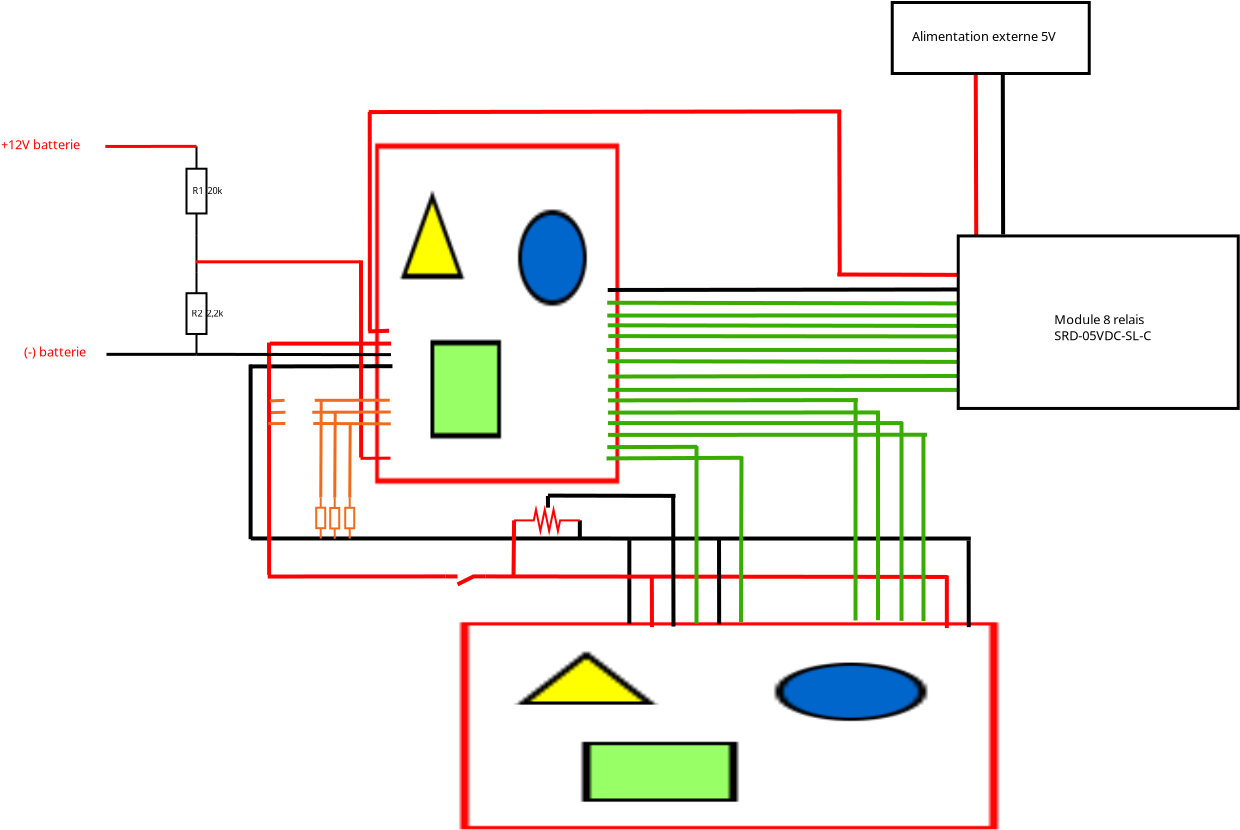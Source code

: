 <?xml version="1.0" encoding="UTF-8"?>
<dia:diagram xmlns:dia="http://www.lysator.liu.se/~alla/dia/">
  <dia:layer name="Background" visible="true" active="true">
    <dia:object type="Standard - Image" version="0" id="O0">
      <dia:attribute name="obj_pos">
        <dia:point val="22.442,5.871"/>
      </dia:attribute>
      <dia:attribute name="obj_bb">
        <dia:rectangle val="22.392,5.821;34.692,22.927"/>
      </dia:attribute>
      <dia:attribute name="elem_corner">
        <dia:point val="22.442,5.871"/>
      </dia:attribute>
      <dia:attribute name="elem_width">
        <dia:real val="12.2"/>
      </dia:attribute>
      <dia:attribute name="elem_height">
        <dia:real val="17.006"/>
      </dia:attribute>
      <dia:attribute name="draw_border">
        <dia:boolean val="false"/>
      </dia:attribute>
      <dia:attribute name="keep_aspect">
        <dia:boolean val="true"/>
      </dia:attribute>
      <dia:attribute name="file">
        <dia:string>#img/arduino.png#</dia:string>
      </dia:attribute>
    </dia:object>
    <dia:object type="Standard - Image" version="0" id="O1">
      <dia:attribute name="obj_pos">
        <dia:point val="26.706,29.809"/>
      </dia:attribute>
      <dia:attribute name="obj_bb">
        <dia:rectangle val="26.656,29.759;53.628,40.209"/>
      </dia:attribute>
      <dia:attribute name="elem_corner">
        <dia:point val="26.706,29.809"/>
      </dia:attribute>
      <dia:attribute name="elem_width">
        <dia:real val="26.872"/>
      </dia:attribute>
      <dia:attribute name="elem_height">
        <dia:real val="10.35"/>
      </dia:attribute>
      <dia:attribute name="draw_border">
        <dia:boolean val="false"/>
      </dia:attribute>
      <dia:attribute name="keep_aspect">
        <dia:boolean val="true"/>
      </dia:attribute>
      <dia:attribute name="file">
        <dia:string>#img/lcd.png#</dia:string>
      </dia:attribute>
    </dia:object>
    <dia:object type="Standard - Line" version="0" id="O2">
      <dia:attribute name="obj_pos">
        <dia:point val="16.171,17.02"/>
      </dia:attribute>
      <dia:attribute name="obj_bb">
        <dia:rectangle val="16.07,16.908;23.407,17.12"/>
      </dia:attribute>
      <dia:attribute name="conn_endpoints">
        <dia:point val="16.171,17.02"/>
        <dia:point val="23.307,17.008"/>
      </dia:attribute>
      <dia:attribute name="numcp">
        <dia:int val="1"/>
      </dia:attribute>
      <dia:attribute name="line_width">
        <dia:real val="0.2"/>
      </dia:attribute>
    </dia:object>
    <dia:object type="Standard - Line" version="0" id="O3">
      <dia:attribute name="obj_pos">
        <dia:point val="16.214,25.656"/>
      </dia:attribute>
      <dia:attribute name="obj_bb">
        <dia:rectangle val="16.114,16.824;16.314,25.756"/>
      </dia:attribute>
      <dia:attribute name="conn_endpoints">
        <dia:point val="16.214,25.656"/>
        <dia:point val="16.214,16.924"/>
      </dia:attribute>
      <dia:attribute name="numcp">
        <dia:int val="1"/>
      </dia:attribute>
      <dia:attribute name="line_width">
        <dia:real val="0.2"/>
      </dia:attribute>
    </dia:object>
    <dia:object type="Standard - Line" version="0" id="O4">
      <dia:attribute name="obj_pos">
        <dia:point val="35.151,29.878"/>
      </dia:attribute>
      <dia:attribute name="obj_bb">
        <dia:rectangle val="35.051,25.606;35.251,29.978"/>
      </dia:attribute>
      <dia:attribute name="conn_endpoints">
        <dia:point val="35.151,29.878"/>
        <dia:point val="35.151,25.706"/>
      </dia:attribute>
      <dia:attribute name="numcp">
        <dia:int val="1"/>
      </dia:attribute>
      <dia:attribute name="line_width">
        <dia:real val="0.2"/>
      </dia:attribute>
    </dia:object>
    <dia:object type="Standard - Line" version="0" id="O5">
      <dia:attribute name="obj_pos">
        <dia:point val="27.959,27.519"/>
      </dia:attribute>
      <dia:attribute name="obj_bb">
        <dia:rectangle val="27.859,27.419;51.161,27.644"/>
      </dia:attribute>
      <dia:attribute name="conn_endpoints">
        <dia:point val="27.959,27.519"/>
        <dia:point val="51.061,27.544"/>
      </dia:attribute>
      <dia:attribute name="numcp">
        <dia:int val="1"/>
      </dia:attribute>
      <dia:attribute name="line_color">
        <dia:color val="#ff0000"/>
      </dia:attribute>
      <dia:attribute name="line_width">
        <dia:real val="0.2"/>
      </dia:attribute>
      <dia:connections>
        <dia:connection handle="0" to="O20" connection="1"/>
      </dia:connections>
    </dia:object>
    <dia:object type="Standard - Line" version="0" id="O6">
      <dia:attribute name="obj_pos">
        <dia:point val="16.221,25.62"/>
      </dia:attribute>
      <dia:attribute name="obj_bb">
        <dia:rectangle val="16.12,25.52;52.325,25.726"/>
      </dia:attribute>
      <dia:attribute name="conn_endpoints">
        <dia:point val="16.221,25.62"/>
        <dia:point val="52.224,25.626"/>
      </dia:attribute>
      <dia:attribute name="numcp">
        <dia:int val="1"/>
      </dia:attribute>
      <dia:attribute name="line_width">
        <dia:real val="0.2"/>
      </dia:attribute>
    </dia:object>
    <dia:object type="Standard - Line" version="0" id="O7">
      <dia:attribute name="obj_pos">
        <dia:point val="17.171,15.879"/>
      </dia:attribute>
      <dia:attribute name="obj_bb">
        <dia:rectangle val="17.07,15.778;23.337,15.979"/>
      </dia:attribute>
      <dia:attribute name="conn_endpoints">
        <dia:point val="17.171,15.879"/>
        <dia:point val="23.237,15.878"/>
      </dia:attribute>
      <dia:attribute name="numcp">
        <dia:int val="1"/>
      </dia:attribute>
      <dia:attribute name="line_color">
        <dia:color val="#ff0000"/>
      </dia:attribute>
      <dia:attribute name="line_width">
        <dia:real val="0.2"/>
      </dia:attribute>
    </dia:object>
    <dia:object type="Standard - Line" version="0" id="O8">
      <dia:attribute name="obj_pos">
        <dia:point val="17.14,27.444"/>
      </dia:attribute>
      <dia:attribute name="obj_bb">
        <dia:rectangle val="17.034,15.728;17.24,27.544"/>
      </dia:attribute>
      <dia:attribute name="conn_endpoints">
        <dia:point val="17.14,27.444"/>
        <dia:point val="17.134,15.828"/>
      </dia:attribute>
      <dia:attribute name="numcp">
        <dia:int val="1"/>
      </dia:attribute>
      <dia:attribute name="line_color">
        <dia:color val="#ff0000"/>
      </dia:attribute>
      <dia:attribute name="line_width">
        <dia:real val="0.2"/>
      </dia:attribute>
    </dia:object>
    <dia:object type="Standard - Line" version="0" id="O9">
      <dia:attribute name="obj_pos">
        <dia:point val="17.07,27.524"/>
      </dia:attribute>
      <dia:attribute name="obj_bb">
        <dia:rectangle val="16.969,27.419;26.059,27.624"/>
      </dia:attribute>
      <dia:attribute name="conn_endpoints">
        <dia:point val="17.07,27.524"/>
        <dia:point val="25.959,27.519"/>
      </dia:attribute>
      <dia:attribute name="numcp">
        <dia:int val="1"/>
      </dia:attribute>
      <dia:attribute name="line_color">
        <dia:color val="#ff0000"/>
      </dia:attribute>
      <dia:attribute name="line_width">
        <dia:real val="0.2"/>
      </dia:attribute>
      <dia:connections>
        <dia:connection handle="1" to="O20" connection="0"/>
      </dia:connections>
    </dia:object>
    <dia:object type="Standard - Line" version="0" id="O10">
      <dia:attribute name="obj_pos">
        <dia:point val="36.276,27.51"/>
      </dia:attribute>
      <dia:attribute name="obj_bb">
        <dia:rectangle val="36.176,27.41;36.383,30.155"/>
      </dia:attribute>
      <dia:attribute name="conn_endpoints">
        <dia:point val="36.276,27.51"/>
        <dia:point val="36.282,30.055"/>
      </dia:attribute>
      <dia:attribute name="numcp">
        <dia:int val="1"/>
      </dia:attribute>
      <dia:attribute name="line_color">
        <dia:color val="#ff0000"/>
      </dia:attribute>
      <dia:attribute name="line_width">
        <dia:real val="0.2"/>
      </dia:attribute>
    </dia:object>
    <dia:object type="Standard - Line" version="0" id="O11">
      <dia:attribute name="obj_pos">
        <dia:point val="37.459,23.491"/>
      </dia:attribute>
      <dia:attribute name="obj_bb">
        <dia:rectangle val="30.985,23.378;37.56,23.591"/>
      </dia:attribute>
      <dia:attribute name="conn_endpoints">
        <dia:point val="37.459,23.491"/>
        <dia:point val="31.085,23.478"/>
      </dia:attribute>
      <dia:attribute name="numcp">
        <dia:int val="1"/>
      </dia:attribute>
      <dia:attribute name="line_width">
        <dia:real val="0.2"/>
      </dia:attribute>
    </dia:object>
    <dia:object type="Standard - Line" version="0" id="O12">
      <dia:attribute name="obj_pos">
        <dia:point val="37.358,30.026"/>
      </dia:attribute>
      <dia:attribute name="obj_bb">
        <dia:rectangle val="37.243,23.343;37.458,30.127"/>
      </dia:attribute>
      <dia:attribute name="conn_endpoints">
        <dia:point val="37.358,30.026"/>
        <dia:point val="37.343,23.443"/>
      </dia:attribute>
      <dia:attribute name="numcp">
        <dia:int val="1"/>
      </dia:attribute>
      <dia:attribute name="line_width">
        <dia:real val="0.2"/>
      </dia:attribute>
    </dia:object>
    <dia:object type="Standard - Line" version="0" id="O13">
      <dia:attribute name="obj_pos">
        <dia:point val="52.122,30.055"/>
      </dia:attribute>
      <dia:attribute name="obj_bb">
        <dia:rectangle val="52.016,25.621;52.222,30.155"/>
      </dia:attribute>
      <dia:attribute name="conn_endpoints">
        <dia:point val="52.122,30.055"/>
        <dia:point val="52.116,25.721"/>
      </dia:attribute>
      <dia:attribute name="numcp">
        <dia:int val="1"/>
      </dia:attribute>
      <dia:attribute name="line_width">
        <dia:real val="0.2"/>
      </dia:attribute>
    </dia:object>
    <dia:object type="Standard - Line" version="0" id="O14">
      <dia:attribute name="obj_pos">
        <dia:point val="51.026,27.474"/>
      </dia:attribute>
      <dia:attribute name="obj_bb">
        <dia:rectangle val="50.926,27.373;51.126,30.204"/>
      </dia:attribute>
      <dia:attribute name="conn_endpoints">
        <dia:point val="51.026,27.474"/>
        <dia:point val="51.026,30.104"/>
      </dia:attribute>
      <dia:attribute name="numcp">
        <dia:int val="1"/>
      </dia:attribute>
      <dia:attribute name="line_color">
        <dia:color val="#ff0000"/>
      </dia:attribute>
      <dia:attribute name="line_width">
        <dia:real val="0.2"/>
      </dia:attribute>
    </dia:object>
    <dia:object type="Standard - Line" version="0" id="O15">
      <dia:attribute name="obj_pos">
        <dia:point val="29.388,24.716"/>
      </dia:attribute>
      <dia:attribute name="obj_bb">
        <dia:rectangle val="29.258,24.615;29.489,27.691"/>
      </dia:attribute>
      <dia:attribute name="conn_endpoints">
        <dia:point val="29.388,24.716"/>
        <dia:point val="29.359,27.59"/>
      </dia:attribute>
      <dia:attribute name="numcp">
        <dia:int val="1"/>
      </dia:attribute>
      <dia:attribute name="line_color">
        <dia:color val="#ff0000"/>
      </dia:attribute>
      <dia:attribute name="line_width">
        <dia:real val="0.2"/>
      </dia:attribute>
      <dia:connections>
        <dia:connection handle="0" to="O17" connection="0"/>
      </dia:connections>
    </dia:object>
    <dia:object type="Standard - Line" version="0" id="O16">
      <dia:attribute name="obj_pos">
        <dia:point val="32.676,25.6"/>
      </dia:attribute>
      <dia:attribute name="obj_bb">
        <dia:rectangle val="32.576,24.616;32.776,25.7"/>
      </dia:attribute>
      <dia:attribute name="conn_endpoints">
        <dia:point val="32.676,25.6"/>
        <dia:point val="32.676,24.716"/>
      </dia:attribute>
      <dia:attribute name="numcp">
        <dia:int val="1"/>
      </dia:attribute>
      <dia:attribute name="line_width">
        <dia:real val="0.2"/>
      </dia:attribute>
      <dia:connections>
        <dia:connection handle="1" to="O17" connection="1"/>
      </dia:connections>
    </dia:object>
    <dia:object type="Circuit - Horizontal Resistor" version="1" id="O17">
      <dia:attribute name="obj_pos">
        <dia:point val="29.388,24.186"/>
      </dia:attribute>
      <dia:attribute name="obj_bb">
        <dia:rectangle val="29.388,23.938;32.676,25.493"/>
      </dia:attribute>
      <dia:attribute name="meta">
        <dia:composite type="dict"/>
      </dia:attribute>
      <dia:attribute name="elem_corner">
        <dia:point val="29.388,24.186"/>
      </dia:attribute>
      <dia:attribute name="elem_width">
        <dia:real val="3.288"/>
      </dia:attribute>
      <dia:attribute name="elem_height">
        <dia:real val="1.061"/>
      </dia:attribute>
      <dia:attribute name="line_width">
        <dia:real val="0.1"/>
      </dia:attribute>
      <dia:attribute name="line_colour">
        <dia:color val="#ff0000"/>
      </dia:attribute>
      <dia:attribute name="fill_colour">
        <dia:color val="#ffffff"/>
      </dia:attribute>
      <dia:attribute name="show_background">
        <dia:boolean val="true"/>
      </dia:attribute>
      <dia:attribute name="line_style">
        <dia:enum val="0"/>
        <dia:real val="1"/>
      </dia:attribute>
      <dia:attribute name="flip_horizontal">
        <dia:boolean val="false"/>
      </dia:attribute>
      <dia:attribute name="flip_vertical">
        <dia:boolean val="false"/>
      </dia:attribute>
      <dia:attribute name="subscale">
        <dia:real val="1"/>
      </dia:attribute>
      <dia:attribute name="custom:id">
        <dia:string>##</dia:string>
      </dia:attribute>
      <dia:attribute name="custom:ohms">
        <dia:int val="0"/>
      </dia:attribute>
      <dia:attribute name="custom:power">
        <dia:real val="0"/>
      </dia:attribute>
      <dia:attribute name="custom:smd">
        <dia:boolean val="false"/>
      </dia:attribute>
    </dia:object>
    <dia:object type="Standard - Line" version="0" id="O18">
      <dia:attribute name="obj_pos">
        <dia:point val="31.085,24.079"/>
      </dia:attribute>
      <dia:attribute name="obj_bb">
        <dia:rectangle val="30.978,23.393;31.186,24.18"/>
      </dia:attribute>
      <dia:attribute name="conn_endpoints">
        <dia:point val="31.085,24.079"/>
        <dia:point val="31.079,23.494"/>
      </dia:attribute>
      <dia:attribute name="numcp">
        <dia:int val="1"/>
      </dia:attribute>
      <dia:attribute name="line_width">
        <dia:real val="0.2"/>
      </dia:attribute>
    </dia:object>
    <dia:object type="Standard - Line" version="0" id="O19">
      <dia:attribute name="obj_pos">
        <dia:point val="39.641,29.913"/>
      </dia:attribute>
      <dia:attribute name="obj_bb">
        <dia:rectangle val="39.535,25.55;39.741,30.013"/>
      </dia:attribute>
      <dia:attribute name="conn_endpoints">
        <dia:point val="39.641,29.913"/>
        <dia:point val="39.635,25.65"/>
      </dia:attribute>
      <dia:attribute name="numcp">
        <dia:int val="1"/>
      </dia:attribute>
      <dia:attribute name="line_width">
        <dia:real val="0.2"/>
      </dia:attribute>
    </dia:object>
    <dia:object type="Electric - contact_o" version="1" id="O20">
      <dia:attribute name="obj_pos">
        <dia:point val="25.959,26.519"/>
      </dia:attribute>
      <dia:attribute name="obj_bb">
        <dia:rectangle val="25.888,26.448;28.029,28.59"/>
      </dia:attribute>
      <dia:attribute name="meta">
        <dia:composite type="dict"/>
      </dia:attribute>
      <dia:attribute name="elem_corner">
        <dia:point val="25.959,26.519"/>
      </dia:attribute>
      <dia:attribute name="elem_width">
        <dia:real val="2"/>
      </dia:attribute>
      <dia:attribute name="elem_height">
        <dia:real val="2"/>
      </dia:attribute>
      <dia:attribute name="line_width">
        <dia:real val="0.2"/>
      </dia:attribute>
      <dia:attribute name="line_colour">
        <dia:color val="#ff0000"/>
      </dia:attribute>
      <dia:attribute name="fill_colour">
        <dia:color val="#ffffff"/>
      </dia:attribute>
      <dia:attribute name="show_background">
        <dia:boolean val="true"/>
      </dia:attribute>
      <dia:attribute name="line_style">
        <dia:enum val="0"/>
        <dia:real val="1"/>
      </dia:attribute>
      <dia:attribute name="padding">
        <dia:real val="0.1"/>
      </dia:attribute>
      <dia:attribute name="text">
        <dia:composite type="text">
          <dia:attribute name="string">
            <dia:string>##</dia:string>
          </dia:attribute>
          <dia:attribute name="font">
            <dia:font family="sans" style="0" name="Helvetica"/>
          </dia:attribute>
          <dia:attribute name="height">
            <dia:real val="0.8"/>
          </dia:attribute>
          <dia:attribute name="pos">
            <dia:point val="26.959,27.319"/>
          </dia:attribute>
          <dia:attribute name="color">
            <dia:color val="#000000"/>
          </dia:attribute>
          <dia:attribute name="alignment">
            <dia:enum val="1"/>
          </dia:attribute>
        </dia:composite>
      </dia:attribute>
      <dia:attribute name="flip_horizontal">
        <dia:boolean val="false"/>
      </dia:attribute>
      <dia:attribute name="flip_vertical">
        <dia:boolean val="false"/>
      </dia:attribute>
      <dia:attribute name="subscale">
        <dia:real val="1"/>
      </dia:attribute>
    </dia:object>
    <dia:object type="Standard - Line" version="0" id="O21">
      <dia:attribute name="obj_pos">
        <dia:point val="34.049,21.054"/>
      </dia:attribute>
      <dia:attribute name="obj_bb">
        <dia:rectangle val="33.949,20.939;38.646,21.154"/>
      </dia:attribute>
      <dia:attribute name="conn_endpoints">
        <dia:point val="34.049,21.054"/>
        <dia:point val="38.545,21.039"/>
      </dia:attribute>
      <dia:attribute name="numcp">
        <dia:int val="1"/>
      </dia:attribute>
      <dia:attribute name="line_color">
        <dia:color val="#39ac00"/>
      </dia:attribute>
      <dia:attribute name="line_width">
        <dia:real val="0.2"/>
      </dia:attribute>
    </dia:object>
    <dia:object type="Standard - Line" version="0" id="O22">
      <dia:attribute name="obj_pos">
        <dia:point val="38.51,21.003"/>
      </dia:attribute>
      <dia:attribute name="obj_bb">
        <dia:rectangle val="38.41,20.904;38.61,29.978"/>
      </dia:attribute>
      <dia:attribute name="conn_endpoints">
        <dia:point val="38.51,21.003"/>
        <dia:point val="38.51,29.878"/>
      </dia:attribute>
      <dia:attribute name="numcp">
        <dia:int val="1"/>
      </dia:attribute>
      <dia:attribute name="line_color">
        <dia:color val="#39ac00"/>
      </dia:attribute>
      <dia:attribute name="line_width">
        <dia:real val="0.2"/>
      </dia:attribute>
    </dia:object>
    <dia:object type="Standard - Line" version="0" id="O23">
      <dia:attribute name="obj_pos">
        <dia:point val="34.01,21.618"/>
      </dia:attribute>
      <dia:attribute name="obj_bb">
        <dia:rectangle val="33.909,21.487;40.86,21.718"/>
      </dia:attribute>
      <dia:attribute name="conn_endpoints">
        <dia:point val="34.01,21.618"/>
        <dia:point val="40.759,21.587"/>
      </dia:attribute>
      <dia:attribute name="numcp">
        <dia:int val="1"/>
      </dia:attribute>
      <dia:attribute name="line_color">
        <dia:color val="#39ac00"/>
      </dia:attribute>
      <dia:attribute name="line_width">
        <dia:real val="0.2"/>
      </dia:attribute>
    </dia:object>
    <dia:object type="Standard - Line" version="0" id="O24">
      <dia:attribute name="obj_pos">
        <dia:point val="40.759,21.512"/>
      </dia:attribute>
      <dia:attribute name="obj_bb">
        <dia:rectangle val="40.634,21.412;40.86,29.902"/>
      </dia:attribute>
      <dia:attribute name="conn_endpoints">
        <dia:point val="40.759,21.512"/>
        <dia:point val="40.734,29.801"/>
      </dia:attribute>
      <dia:attribute name="numcp">
        <dia:int val="1"/>
      </dia:attribute>
      <dia:attribute name="line_color">
        <dia:color val="#39ac00"/>
      </dia:attribute>
      <dia:attribute name="line_width">
        <dia:real val="0.2"/>
      </dia:attribute>
    </dia:object>
    <dia:object type="Standard - Line" version="0" id="O25">
      <dia:attribute name="obj_pos">
        <dia:point val="34.085,20.443"/>
      </dia:attribute>
      <dia:attribute name="obj_bb">
        <dia:rectangle val="33.985,20.335;50.133,20.543"/>
      </dia:attribute>
      <dia:attribute name="conn_endpoints">
        <dia:point val="34.085,20.443"/>
        <dia:point val="50.032,20.435"/>
      </dia:attribute>
      <dia:attribute name="numcp">
        <dia:int val="1"/>
      </dia:attribute>
      <dia:attribute name="line_color">
        <dia:color val="#39ac00"/>
      </dia:attribute>
      <dia:attribute name="line_width">
        <dia:real val="0.2"/>
      </dia:attribute>
    </dia:object>
    <dia:object type="Standard - Line" version="0" id="O26">
      <dia:attribute name="obj_pos">
        <dia:point val="49.856,20.382"/>
      </dia:attribute>
      <dia:attribute name="obj_bb">
        <dia:rectangle val="49.756,20.282;49.959,29.852"/>
      </dia:attribute>
      <dia:attribute name="conn_endpoints">
        <dia:point val="49.856,20.382"/>
        <dia:point val="49.859,29.751"/>
      </dia:attribute>
      <dia:attribute name="numcp">
        <dia:int val="1"/>
      </dia:attribute>
      <dia:attribute name="line_color">
        <dia:color val="#39ac00"/>
      </dia:attribute>
      <dia:attribute name="line_width">
        <dia:real val="0.2"/>
      </dia:attribute>
    </dia:object>
    <dia:object type="Standard - Line" version="0" id="O27">
      <dia:attribute name="obj_pos">
        <dia:point val="48.76,19.799"/>
      </dia:attribute>
      <dia:attribute name="obj_bb">
        <dia:rectangle val="48.66,19.698;48.86,29.842"/>
      </dia:attribute>
      <dia:attribute name="conn_endpoints">
        <dia:point val="48.76,19.799"/>
        <dia:point val="48.76,29.742"/>
      </dia:attribute>
      <dia:attribute name="numcp">
        <dia:int val="1"/>
      </dia:attribute>
      <dia:attribute name="line_color">
        <dia:color val="#39ac00"/>
      </dia:attribute>
      <dia:attribute name="line_width">
        <dia:real val="0.2"/>
      </dia:attribute>
    </dia:object>
    <dia:object type="Standard - Line" version="0" id="O28">
      <dia:attribute name="obj_pos">
        <dia:point val="47.584,19.312"/>
      </dia:attribute>
      <dia:attribute name="obj_bb">
        <dia:rectangle val="47.484,19.212;47.685,29.807"/>
      </dia:attribute>
      <dia:attribute name="conn_endpoints">
        <dia:point val="47.584,19.312"/>
        <dia:point val="47.585,29.707"/>
      </dia:attribute>
      <dia:attribute name="numcp">
        <dia:int val="1"/>
      </dia:attribute>
      <dia:attribute name="line_color">
        <dia:color val="#39ac00"/>
      </dia:attribute>
      <dia:attribute name="line_width">
        <dia:real val="0.2"/>
      </dia:attribute>
    </dia:object>
    <dia:object type="Standard - Line" version="0" id="O29">
      <dia:attribute name="obj_pos">
        <dia:point val="46.462,18.596"/>
      </dia:attribute>
      <dia:attribute name="obj_bb">
        <dia:rectangle val="46.36,18.496;46.562,29.822"/>
      </dia:attribute>
      <dia:attribute name="conn_endpoints">
        <dia:point val="46.462,18.596"/>
        <dia:point val="46.46,29.722"/>
      </dia:attribute>
      <dia:attribute name="numcp">
        <dia:int val="1"/>
      </dia:attribute>
      <dia:attribute name="line_color">
        <dia:color val="#39ac00"/>
      </dia:attribute>
      <dia:attribute name="line_width">
        <dia:real val="0.2"/>
      </dia:attribute>
    </dia:object>
    <dia:object type="Standard - Line" version="0" id="O30">
      <dia:attribute name="obj_pos">
        <dia:point val="34.084,19.852"/>
      </dia:attribute>
      <dia:attribute name="obj_bb">
        <dia:rectangle val="33.984,19.752;48.913,19.952"/>
      </dia:attribute>
      <dia:attribute name="conn_endpoints">
        <dia:point val="34.084,19.852"/>
        <dia:point val="48.813,19.852"/>
      </dia:attribute>
      <dia:attribute name="numcp">
        <dia:int val="1"/>
      </dia:attribute>
      <dia:attribute name="line_color">
        <dia:color val="#39ac00"/>
      </dia:attribute>
      <dia:attribute name="line_width">
        <dia:real val="0.2"/>
      </dia:attribute>
    </dia:object>
    <dia:object type="Standard - Line" version="0" id="O31">
      <dia:attribute name="obj_pos">
        <dia:point val="34.085,19.328"/>
      </dia:attribute>
      <dia:attribute name="obj_bb">
        <dia:rectangle val="33.985,19.221;47.781,19.427"/>
      </dia:attribute>
      <dia:attribute name="conn_endpoints">
        <dia:point val="34.085,19.328"/>
        <dia:point val="47.681,19.321"/>
      </dia:attribute>
      <dia:attribute name="numcp">
        <dia:int val="1"/>
      </dia:attribute>
      <dia:attribute name="line_color">
        <dia:color val="#39ac00"/>
      </dia:attribute>
      <dia:attribute name="line_width">
        <dia:real val="0.2"/>
      </dia:attribute>
    </dia:object>
    <dia:object type="Standard - Line" version="0" id="O32">
      <dia:attribute name="obj_pos">
        <dia:point val="34.085,18.718"/>
      </dia:attribute>
      <dia:attribute name="obj_bb">
        <dia:rectangle val="33.984,18.602;46.668,18.818"/>
      </dia:attribute>
      <dia:attribute name="conn_endpoints">
        <dia:point val="34.085,18.718"/>
        <dia:point val="46.568,18.703"/>
      </dia:attribute>
      <dia:attribute name="numcp">
        <dia:int val="1"/>
      </dia:attribute>
      <dia:attribute name="line_color">
        <dia:color val="#39ac00"/>
      </dia:attribute>
      <dia:attribute name="line_width">
        <dia:real val="0.2"/>
      </dia:attribute>
    </dia:object>
    <dia:object type="Circuit - Vertical Resistor (European)" version="1" id="O33">
      <dia:attribute name="obj_pos">
        <dia:point val="13.009,6.015"/>
      </dia:attribute>
      <dia:attribute name="obj_bb">
        <dia:rectangle val="12.959,6.015;14.059,10.49"/>
      </dia:attribute>
      <dia:attribute name="meta">
        <dia:composite type="dict"/>
      </dia:attribute>
      <dia:attribute name="elem_corner">
        <dia:point val="13.009,6.015"/>
      </dia:attribute>
      <dia:attribute name="elem_width">
        <dia:real val="1.0"/>
      </dia:attribute>
      <dia:attribute name="elem_height">
        <dia:real val="4.475"/>
      </dia:attribute>
      <dia:attribute name="line_width">
        <dia:real val="0.1"/>
      </dia:attribute>
      <dia:attribute name="line_colour">
        <dia:color val="#000000"/>
      </dia:attribute>
      <dia:attribute name="fill_colour">
        <dia:color val="#ffffff"/>
      </dia:attribute>
      <dia:attribute name="show_background">
        <dia:boolean val="true"/>
      </dia:attribute>
      <dia:attribute name="line_style">
        <dia:enum val="0"/>
        <dia:real val="1"/>
      </dia:attribute>
      <dia:attribute name="flip_horizontal">
        <dia:boolean val="false"/>
      </dia:attribute>
      <dia:attribute name="flip_vertical">
        <dia:boolean val="false"/>
      </dia:attribute>
      <dia:attribute name="subscale">
        <dia:real val="1"/>
      </dia:attribute>
    </dia:object>
    <dia:object type="Circuit - Vertical Resistor (European)" version="1" id="O34">
      <dia:attribute name="obj_pos">
        <dia:point val="13.009,12.34"/>
      </dia:attribute>
      <dia:attribute name="obj_bb">
        <dia:rectangle val="12.959,12.34;14.059,16.415"/>
      </dia:attribute>
      <dia:attribute name="meta">
        <dia:composite type="dict"/>
      </dia:attribute>
      <dia:attribute name="elem_corner">
        <dia:point val="13.009,12.34"/>
      </dia:attribute>
      <dia:attribute name="elem_width">
        <dia:real val="1.0"/>
      </dia:attribute>
      <dia:attribute name="elem_height">
        <dia:real val="4.075"/>
      </dia:attribute>
      <dia:attribute name="line_width">
        <dia:real val="0.1"/>
      </dia:attribute>
      <dia:attribute name="line_colour">
        <dia:color val="#000000"/>
      </dia:attribute>
      <dia:attribute name="fill_colour">
        <dia:color val="#ffffff"/>
      </dia:attribute>
      <dia:attribute name="show_background">
        <dia:boolean val="true"/>
      </dia:attribute>
      <dia:attribute name="line_style">
        <dia:enum val="0"/>
        <dia:real val="1"/>
      </dia:attribute>
      <dia:attribute name="flip_horizontal">
        <dia:boolean val="false"/>
      </dia:attribute>
      <dia:attribute name="flip_vertical">
        <dia:boolean val="false"/>
      </dia:attribute>
      <dia:attribute name="subscale">
        <dia:real val="1"/>
      </dia:attribute>
    </dia:object>
    <dia:object type="Standard - Line" version="0" id="O35">
      <dia:attribute name="obj_pos">
        <dia:point val="13.509,10.49"/>
      </dia:attribute>
      <dia:attribute name="obj_bb">
        <dia:rectangle val="13.459,10.44;13.559,12.39"/>
      </dia:attribute>
      <dia:attribute name="conn_endpoints">
        <dia:point val="13.509,10.49"/>
        <dia:point val="13.509,12.34"/>
      </dia:attribute>
      <dia:attribute name="numcp">
        <dia:int val="1"/>
      </dia:attribute>
      <dia:connections>
        <dia:connection handle="0" to="O33" connection="1"/>
        <dia:connection handle="1" to="O34" connection="0"/>
      </dia:connections>
    </dia:object>
    <dia:object type="Standard - Line" version="0" id="O36">
      <dia:attribute name="obj_pos">
        <dia:point val="13.484,11.79"/>
      </dia:attribute>
      <dia:attribute name="obj_bb">
        <dia:rectangle val="13.409,11.715;21.759,11.865"/>
      </dia:attribute>
      <dia:attribute name="conn_endpoints">
        <dia:point val="13.484,11.79"/>
        <dia:point val="21.684,11.79"/>
      </dia:attribute>
      <dia:attribute name="numcp">
        <dia:int val="1"/>
      </dia:attribute>
      <dia:attribute name="line_color">
        <dia:color val="#ff0000"/>
      </dia:attribute>
      <dia:attribute name="line_width">
        <dia:real val="0.15"/>
      </dia:attribute>
    </dia:object>
    <dia:object type="Standard - Line" version="0" id="O37">
      <dia:attribute name="obj_pos">
        <dia:point val="21.709,21.615"/>
      </dia:attribute>
      <dia:attribute name="obj_bb">
        <dia:rectangle val="21.634,21.529;23.285,21.69"/>
      </dia:attribute>
      <dia:attribute name="conn_endpoints">
        <dia:point val="21.709,21.615"/>
        <dia:point val="23.209,21.605"/>
      </dia:attribute>
      <dia:attribute name="numcp">
        <dia:int val="1"/>
      </dia:attribute>
      <dia:attribute name="line_color">
        <dia:color val="#ff0000"/>
      </dia:attribute>
      <dia:attribute name="line_width">
        <dia:real val="0.15"/>
      </dia:attribute>
    </dia:object>
    <dia:object type="Standard - Line" version="0" id="O38">
      <dia:attribute name="obj_pos">
        <dia:point val="21.74,21.57"/>
      </dia:attribute>
      <dia:attribute name="obj_bb">
        <dia:rectangle val="21.634,11.615;21.84,21.671"/>
      </dia:attribute>
      <dia:attribute name="conn_endpoints">
        <dia:point val="21.74,21.57"/>
        <dia:point val="21.734,11.715"/>
      </dia:attribute>
      <dia:attribute name="numcp">
        <dia:int val="1"/>
      </dia:attribute>
      <dia:attribute name="line_color">
        <dia:color val="#ff0000"/>
      </dia:attribute>
      <dia:attribute name="line_width">
        <dia:real val="0.2"/>
      </dia:attribute>
    </dia:object>
    <dia:object type="Standard - Line" version="0" id="O39">
      <dia:attribute name="obj_pos">
        <dia:point val="13.509,16.415"/>
      </dia:attribute>
      <dia:attribute name="obj_bb">
        <dia:rectangle val="13.434,16.34;23.309,16.505"/>
      </dia:attribute>
      <dia:attribute name="conn_endpoints">
        <dia:point val="13.509,16.415"/>
        <dia:point val="23.234,16.43"/>
      </dia:attribute>
      <dia:attribute name="numcp">
        <dia:int val="1"/>
      </dia:attribute>
      <dia:attribute name="line_width">
        <dia:real val="0.15"/>
      </dia:attribute>
      <dia:connections>
        <dia:connection handle="0" to="O34" connection="1"/>
      </dia:connections>
    </dia:object>
    <dia:object type="Standard - Line" version="0" id="O40">
      <dia:attribute name="obj_pos">
        <dia:point val="9.009,16.415"/>
      </dia:attribute>
      <dia:attribute name="obj_bb">
        <dia:rectangle val="8.934,16.34;13.584,16.49"/>
      </dia:attribute>
      <dia:attribute name="conn_endpoints">
        <dia:point val="9.009,16.415"/>
        <dia:point val="13.509,16.415"/>
      </dia:attribute>
      <dia:attribute name="numcp">
        <dia:int val="1"/>
      </dia:attribute>
      <dia:attribute name="line_width">
        <dia:real val="0.15"/>
      </dia:attribute>
      <dia:connections>
        <dia:connection handle="1" to="O34" connection="1"/>
      </dia:connections>
    </dia:object>
    <dia:object type="Standard - Line" version="0" id="O41">
      <dia:attribute name="obj_pos">
        <dia:point val="8.949,6.021"/>
      </dia:attribute>
      <dia:attribute name="obj_bb">
        <dia:rectangle val="8.874,5.94;13.585,6.096"/>
      </dia:attribute>
      <dia:attribute name="conn_endpoints">
        <dia:point val="8.949,6.021"/>
        <dia:point val="13.509,6.015"/>
      </dia:attribute>
      <dia:attribute name="numcp">
        <dia:int val="1"/>
      </dia:attribute>
      <dia:attribute name="line_color">
        <dia:color val="#ff0000"/>
      </dia:attribute>
      <dia:attribute name="line_width">
        <dia:real val="0.15"/>
      </dia:attribute>
      <dia:connections>
        <dia:connection handle="1" to="O33" connection="0"/>
      </dia:connections>
    </dia:object>
    <dia:object type="Standard - Text" version="1" id="O42">
      <dia:attribute name="obj_pos">
        <dia:point val="7.734,6.115"/>
      </dia:attribute>
      <dia:attribute name="obj_bb">
        <dia:rectangle val="7.734,5.52;7.734,6.267"/>
      </dia:attribute>
      <dia:attribute name="text">
        <dia:composite type="text">
          <dia:attribute name="string">
            <dia:string>##</dia:string>
          </dia:attribute>
          <dia:attribute name="font">
            <dia:font family="sans" style="0" name="Helvetica"/>
          </dia:attribute>
          <dia:attribute name="height">
            <dia:real val="0.8"/>
          </dia:attribute>
          <dia:attribute name="pos">
            <dia:point val="7.734,6.115"/>
          </dia:attribute>
          <dia:attribute name="color">
            <dia:color val="#ff0000"/>
          </dia:attribute>
          <dia:attribute name="alignment">
            <dia:enum val="0"/>
          </dia:attribute>
        </dia:composite>
      </dia:attribute>
      <dia:attribute name="valign">
        <dia:enum val="3"/>
      </dia:attribute>
    </dia:object>
    <dia:object type="Standard - Text" version="1" id="O43">
      <dia:attribute name="obj_pos">
        <dia:point val="3.734,6.165"/>
      </dia:attribute>
      <dia:attribute name="obj_bb">
        <dia:rectangle val="3.734,5.57;8.257,6.317"/>
      </dia:attribute>
      <dia:attribute name="text">
        <dia:composite type="text">
          <dia:attribute name="string">
            <dia:string>#+12V batterie#</dia:string>
          </dia:attribute>
          <dia:attribute name="font">
            <dia:font family="sans" style="0" name="Helvetica"/>
          </dia:attribute>
          <dia:attribute name="height">
            <dia:real val="0.8"/>
          </dia:attribute>
          <dia:attribute name="pos">
            <dia:point val="3.734,6.165"/>
          </dia:attribute>
          <dia:attribute name="color">
            <dia:color val="#ff0000"/>
          </dia:attribute>
          <dia:attribute name="alignment">
            <dia:enum val="0"/>
          </dia:attribute>
        </dia:composite>
      </dia:attribute>
      <dia:attribute name="valign">
        <dia:enum val="3"/>
      </dia:attribute>
    </dia:object>
    <dia:object type="Standard - Text" version="1" id="O44">
      <dia:attribute name="obj_pos">
        <dia:point val="4.884,16.525"/>
      </dia:attribute>
      <dia:attribute name="obj_bb">
        <dia:rectangle val="4.884,15.93;8.347,16.677"/>
      </dia:attribute>
      <dia:attribute name="text">
        <dia:composite type="text">
          <dia:attribute name="string">
            <dia:string>#(-) batterie#</dia:string>
          </dia:attribute>
          <dia:attribute name="font">
            <dia:font family="sans" style="0" name="Helvetica"/>
          </dia:attribute>
          <dia:attribute name="height">
            <dia:real val="0.8"/>
          </dia:attribute>
          <dia:attribute name="pos">
            <dia:point val="4.884,16.525"/>
          </dia:attribute>
          <dia:attribute name="color">
            <dia:color val="#ff0000"/>
          </dia:attribute>
          <dia:attribute name="alignment">
            <dia:enum val="0"/>
          </dia:attribute>
        </dia:composite>
      </dia:attribute>
      <dia:attribute name="valign">
        <dia:enum val="3"/>
      </dia:attribute>
    </dia:object>
    <dia:object type="Standard - Text" version="1" id="O45">
      <dia:attribute name="obj_pos">
        <dia:point val="13.309,8.4"/>
      </dia:attribute>
      <dia:attribute name="obj_bb">
        <dia:rectangle val="13.309,7.966;15.043,8.534"/>
      </dia:attribute>
      <dia:attribute name="text">
        <dia:composite type="text">
          <dia:attribute name="string">
            <dia:string>#R1  20k#</dia:string>
          </dia:attribute>
          <dia:attribute name="font">
            <dia:font family="sans" style="0" name="Helvetica"/>
          </dia:attribute>
          <dia:attribute name="height">
            <dia:real val="0.564"/>
          </dia:attribute>
          <dia:attribute name="pos">
            <dia:point val="13.309,8.4"/>
          </dia:attribute>
          <dia:attribute name="color">
            <dia:color val="#000000"/>
          </dia:attribute>
          <dia:attribute name="alignment">
            <dia:enum val="0"/>
          </dia:attribute>
        </dia:composite>
      </dia:attribute>
      <dia:attribute name="valign">
        <dia:enum val="3"/>
      </dia:attribute>
    </dia:object>
    <dia:object type="Standard - Text" version="1" id="O46">
      <dia:attribute name="obj_pos">
        <dia:point val="13.259,14.525"/>
      </dia:attribute>
      <dia:attribute name="obj_bb">
        <dia:rectangle val="13.259,14.091;15.135,14.659"/>
      </dia:attribute>
      <dia:attribute name="text">
        <dia:composite type="text">
          <dia:attribute name="string">
            <dia:string>#R2  2,2k#</dia:string>
          </dia:attribute>
          <dia:attribute name="font">
            <dia:font family="sans" style="0" name="Helvetica"/>
          </dia:attribute>
          <dia:attribute name="height">
            <dia:real val="0.564"/>
          </dia:attribute>
          <dia:attribute name="pos">
            <dia:point val="13.259,14.525"/>
          </dia:attribute>
          <dia:attribute name="color">
            <dia:color val="#000000"/>
          </dia:attribute>
          <dia:attribute name="alignment">
            <dia:enum val="0"/>
          </dia:attribute>
        </dia:composite>
      </dia:attribute>
      <dia:attribute name="valign">
        <dia:enum val="3"/>
      </dia:attribute>
    </dia:object>
    <dia:object type="Standard - Line" version="0" id="O47">
      <dia:attribute name="obj_pos">
        <dia:point val="19.421,18.713"/>
      </dia:attribute>
      <dia:attribute name="obj_bb">
        <dia:rectangle val="19.346,18.635;23.246,18.788"/>
      </dia:attribute>
      <dia:attribute name="conn_endpoints">
        <dia:point val="19.421,18.713"/>
        <dia:point val="23.171,18.71"/>
      </dia:attribute>
      <dia:attribute name="numcp">
        <dia:int val="1"/>
      </dia:attribute>
      <dia:attribute name="line_color">
        <dia:color val="#f06c1c"/>
      </dia:attribute>
      <dia:attribute name="line_width">
        <dia:real val="0.15"/>
      </dia:attribute>
      <dia:connections>
        <dia:connection handle="0" to="O50" connection="1"/>
      </dia:connections>
    </dia:object>
    <dia:object type="Standard - Line" version="0" id="O48">
      <dia:attribute name="obj_pos">
        <dia:point val="19.296,19.311"/>
      </dia:attribute>
      <dia:attribute name="obj_bb">
        <dia:rectangle val="19.22,19.225;23.296,19.386"/>
      </dia:attribute>
      <dia:attribute name="conn_endpoints">
        <dia:point val="19.296,19.311"/>
        <dia:point val="23.221,19.3"/>
      </dia:attribute>
      <dia:attribute name="numcp">
        <dia:int val="1"/>
      </dia:attribute>
      <dia:attribute name="line_color">
        <dia:color val="#f06c1c"/>
      </dia:attribute>
      <dia:attribute name="line_width">
        <dia:real val="0.15"/>
      </dia:attribute>
      <dia:connections>
        <dia:connection handle="0" to="O51" connection="1"/>
      </dia:connections>
    </dia:object>
    <dia:object type="Standard - Line" version="0" id="O49">
      <dia:attribute name="obj_pos">
        <dia:point val="19.346,19.872"/>
      </dia:attribute>
      <dia:attribute name="obj_bb">
        <dia:rectangle val="19.27,19.796;23.296,19.966"/>
      </dia:attribute>
      <dia:attribute name="conn_endpoints">
        <dia:point val="19.346,19.872"/>
        <dia:point val="23.221,19.89"/>
      </dia:attribute>
      <dia:attribute name="numcp">
        <dia:int val="1"/>
      </dia:attribute>
      <dia:attribute name="line_color">
        <dia:color val="#f06c1c"/>
      </dia:attribute>
      <dia:attribute name="line_width">
        <dia:real val="0.15"/>
      </dia:attribute>
      <dia:connections>
        <dia:connection handle="0" to="O52" connection="1"/>
      </dia:connections>
    </dia:object>
    <dia:object type="Electronic - button" version="1" id="O50">
      <dia:attribute name="obj_pos">
        <dia:point val="17.912,18.282"/>
      </dia:attribute>
      <dia:attribute name="obj_bb">
        <dia:rectangle val="17.912,18.282;19.421,18.87"/>
      </dia:attribute>
      <dia:attribute name="meta">
        <dia:composite type="dict"/>
      </dia:attribute>
      <dia:attribute name="elem_corner">
        <dia:point val="17.912,18.282"/>
      </dia:attribute>
      <dia:attribute name="elem_width">
        <dia:real val="1.508"/>
      </dia:attribute>
      <dia:attribute name="elem_height">
        <dia:real val="0.539"/>
      </dia:attribute>
      <dia:attribute name="line_width">
        <dia:real val="0.1"/>
      </dia:attribute>
      <dia:attribute name="line_colour">
        <dia:color val="#f06c1c"/>
      </dia:attribute>
      <dia:attribute name="fill_colour">
        <dia:color val="#ffffff"/>
      </dia:attribute>
      <dia:attribute name="show_background">
        <dia:boolean val="true"/>
      </dia:attribute>
      <dia:attribute name="line_style">
        <dia:enum val="0"/>
        <dia:real val="1"/>
      </dia:attribute>
      <dia:attribute name="flip_horizontal">
        <dia:boolean val="false"/>
      </dia:attribute>
      <dia:attribute name="flip_vertical">
        <dia:boolean val="false"/>
      </dia:attribute>
      <dia:attribute name="subscale">
        <dia:real val="1"/>
      </dia:attribute>
    </dia:object>
    <dia:object type="Electronic - button" version="1" id="O51">
      <dia:attribute name="obj_pos">
        <dia:point val="17.954,18.927"/>
      </dia:attribute>
      <dia:attribute name="obj_bb">
        <dia:rectangle val="17.954,18.927;19.296,19.456"/>
      </dia:attribute>
      <dia:attribute name="meta">
        <dia:composite type="dict"/>
      </dia:attribute>
      <dia:attribute name="elem_corner">
        <dia:point val="17.954,18.927"/>
      </dia:attribute>
      <dia:attribute name="elem_width">
        <dia:real val="1.341"/>
      </dia:attribute>
      <dia:attribute name="elem_height">
        <dia:real val="0.479"/>
      </dia:attribute>
      <dia:attribute name="line_width">
        <dia:real val="0.1"/>
      </dia:attribute>
      <dia:attribute name="line_colour">
        <dia:color val="#f06c1c"/>
      </dia:attribute>
      <dia:attribute name="fill_colour">
        <dia:color val="#ffffff"/>
      </dia:attribute>
      <dia:attribute name="show_background">
        <dia:boolean val="true"/>
      </dia:attribute>
      <dia:attribute name="line_style">
        <dia:enum val="0"/>
        <dia:real val="1"/>
      </dia:attribute>
      <dia:attribute name="flip_horizontal">
        <dia:boolean val="false"/>
      </dia:attribute>
      <dia:attribute name="flip_vertical">
        <dia:boolean val="false"/>
      </dia:attribute>
      <dia:attribute name="subscale">
        <dia:real val="1"/>
      </dia:attribute>
    </dia:object>
    <dia:object type="Electronic - button" version="1" id="O52">
      <dia:attribute name="obj_pos">
        <dia:point val="17.951,19.473"/>
      </dia:attribute>
      <dia:attribute name="obj_bb">
        <dia:rectangle val="17.951,19.473;19.346,20.021"/>
      </dia:attribute>
      <dia:attribute name="meta">
        <dia:composite type="dict"/>
      </dia:attribute>
      <dia:attribute name="elem_corner">
        <dia:point val="17.951,19.473"/>
      </dia:attribute>
      <dia:attribute name="elem_width">
        <dia:real val="1.395"/>
      </dia:attribute>
      <dia:attribute name="elem_height">
        <dia:real val="0.498"/>
      </dia:attribute>
      <dia:attribute name="line_width">
        <dia:real val="0.1"/>
      </dia:attribute>
      <dia:attribute name="line_colour">
        <dia:color val="#f06c1c"/>
      </dia:attribute>
      <dia:attribute name="fill_colour">
        <dia:color val="#ffffff"/>
      </dia:attribute>
      <dia:attribute name="show_background">
        <dia:boolean val="true"/>
      </dia:attribute>
      <dia:attribute name="line_style">
        <dia:enum val="0"/>
        <dia:real val="1"/>
      </dia:attribute>
      <dia:attribute name="flip_horizontal">
        <dia:boolean val="false"/>
      </dia:attribute>
      <dia:attribute name="flip_vertical">
        <dia:boolean val="false"/>
      </dia:attribute>
      <dia:attribute name="subscale">
        <dia:real val="1"/>
      </dia:attribute>
    </dia:object>
    <dia:object type="Standard - Line" version="0" id="O53">
      <dia:attribute name="obj_pos">
        <dia:point val="17.171,18.745"/>
      </dia:attribute>
      <dia:attribute name="obj_bb">
        <dia:rectangle val="17.092,18.634;17.991,18.823"/>
      </dia:attribute>
      <dia:attribute name="conn_endpoints">
        <dia:point val="17.171,18.745"/>
        <dia:point val="17.912,18.713"/>
      </dia:attribute>
      <dia:attribute name="numcp">
        <dia:int val="1"/>
      </dia:attribute>
      <dia:attribute name="line_color">
        <dia:color val="#f06c1c"/>
      </dia:attribute>
      <dia:attribute name="line_width">
        <dia:real val="0.15"/>
      </dia:attribute>
      <dia:connections>
        <dia:connection handle="1" to="O50" connection="0"/>
      </dia:connections>
    </dia:object>
    <dia:object type="Standard - Line" version="0" id="O54">
      <dia:attribute name="obj_pos">
        <dia:point val="17.221,19.329"/>
      </dia:attribute>
      <dia:attribute name="obj_bb">
        <dia:rectangle val="17.144,19.234;18.031,19.406"/>
      </dia:attribute>
      <dia:attribute name="conn_endpoints">
        <dia:point val="17.221,19.329"/>
        <dia:point val="17.954,19.311"/>
      </dia:attribute>
      <dia:attribute name="numcp">
        <dia:int val="1"/>
      </dia:attribute>
      <dia:attribute name="line_color">
        <dia:color val="#f06c1c"/>
      </dia:attribute>
      <dia:attribute name="line_width">
        <dia:real val="0.15"/>
      </dia:attribute>
      <dia:connections>
        <dia:connection handle="1" to="O51" connection="0"/>
      </dia:connections>
    </dia:object>
    <dia:object type="Standard - Line" version="0" id="O55">
      <dia:attribute name="obj_pos">
        <dia:point val="17.096,19.879"/>
      </dia:attribute>
      <dia:attribute name="obj_bb">
        <dia:rectangle val="17.02,19.796;18.027,19.954"/>
      </dia:attribute>
      <dia:attribute name="conn_endpoints">
        <dia:point val="17.096,19.879"/>
        <dia:point val="17.951,19.872"/>
      </dia:attribute>
      <dia:attribute name="numcp">
        <dia:int val="1"/>
      </dia:attribute>
      <dia:attribute name="line_color">
        <dia:color val="#f06c1c"/>
      </dia:attribute>
      <dia:attribute name="line_width">
        <dia:real val="0.15"/>
      </dia:attribute>
      <dia:connections>
        <dia:connection handle="1" to="O52" connection="0"/>
      </dia:connections>
    </dia:object>
    <dia:object type="Standard - Line" version="0" id="O56">
      <dia:attribute name="obj_pos">
        <dia:point val="19.721,23.57"/>
      </dia:attribute>
      <dia:attribute name="obj_bb">
        <dia:rectangle val="19.645,18.595;19.821,23.645"/>
      </dia:attribute>
      <dia:attribute name="conn_endpoints">
        <dia:point val="19.721,23.57"/>
        <dia:point val="19.745,18.67"/>
      </dia:attribute>
      <dia:attribute name="numcp">
        <dia:int val="1"/>
      </dia:attribute>
      <dia:attribute name="line_color">
        <dia:color val="#f06c1c"/>
      </dia:attribute>
      <dia:attribute name="line_width">
        <dia:real val="0.15"/>
      </dia:attribute>
      <dia:connections>
        <dia:connection handle="0" to="O57" connection="0"/>
      </dia:connections>
    </dia:object>
    <dia:object type="Circuit - Vertical Resistor (European)" version="1" id="O57">
      <dia:attribute name="obj_pos">
        <dia:point val="19.495,23.57"/>
      </dia:attribute>
      <dia:attribute name="obj_bb">
        <dia:rectangle val="19.445,23.57;19.995,25.62"/>
      </dia:attribute>
      <dia:attribute name="meta">
        <dia:composite type="dict"/>
      </dia:attribute>
      <dia:attribute name="elem_corner">
        <dia:point val="19.495,23.57"/>
      </dia:attribute>
      <dia:attribute name="elem_width">
        <dia:real val="0.45"/>
      </dia:attribute>
      <dia:attribute name="elem_height">
        <dia:real val="2.05"/>
      </dia:attribute>
      <dia:attribute name="line_width">
        <dia:real val="0.1"/>
      </dia:attribute>
      <dia:attribute name="line_colour">
        <dia:color val="#f06c1c"/>
      </dia:attribute>
      <dia:attribute name="fill_colour">
        <dia:color val="#ffffff"/>
      </dia:attribute>
      <dia:attribute name="show_background">
        <dia:boolean val="true"/>
      </dia:attribute>
      <dia:attribute name="line_style">
        <dia:enum val="0"/>
        <dia:real val="1"/>
      </dia:attribute>
      <dia:attribute name="flip_horizontal">
        <dia:boolean val="false"/>
      </dia:attribute>
      <dia:attribute name="flip_vertical">
        <dia:boolean val="false"/>
      </dia:attribute>
      <dia:attribute name="subscale">
        <dia:real val="1"/>
      </dia:attribute>
    </dia:object>
    <dia:object type="Standard - Line" version="0" id="O58">
      <dia:attribute name="obj_pos">
        <dia:point val="20.421,23.585"/>
      </dia:attribute>
      <dia:attribute name="obj_bb">
        <dia:rectangle val="20.345,19.195;20.521,23.661"/>
      </dia:attribute>
      <dia:attribute name="conn_endpoints">
        <dia:point val="20.421,23.585"/>
        <dia:point val="20.445,19.27"/>
      </dia:attribute>
      <dia:attribute name="numcp">
        <dia:int val="1"/>
      </dia:attribute>
      <dia:attribute name="line_color">
        <dia:color val="#f06c1c"/>
      </dia:attribute>
      <dia:attribute name="line_width">
        <dia:real val="0.15"/>
      </dia:attribute>
      <dia:connections>
        <dia:connection handle="0" to="O59" connection="0"/>
      </dia:connections>
    </dia:object>
    <dia:object type="Circuit - Vertical Resistor (European)" version="1" id="O59">
      <dia:attribute name="obj_pos">
        <dia:point val="20.195,23.585"/>
      </dia:attribute>
      <dia:attribute name="obj_bb">
        <dia:rectangle val="20.145,23.585;20.695,25.635"/>
      </dia:attribute>
      <dia:attribute name="meta">
        <dia:composite type="dict"/>
      </dia:attribute>
      <dia:attribute name="elem_corner">
        <dia:point val="20.195,23.585"/>
      </dia:attribute>
      <dia:attribute name="elem_width">
        <dia:real val="0.45"/>
      </dia:attribute>
      <dia:attribute name="elem_height">
        <dia:real val="2.05"/>
      </dia:attribute>
      <dia:attribute name="line_width">
        <dia:real val="0.1"/>
      </dia:attribute>
      <dia:attribute name="line_colour">
        <dia:color val="#f06c1c"/>
      </dia:attribute>
      <dia:attribute name="fill_colour">
        <dia:color val="#ffffff"/>
      </dia:attribute>
      <dia:attribute name="show_background">
        <dia:boolean val="true"/>
      </dia:attribute>
      <dia:attribute name="line_style">
        <dia:enum val="0"/>
        <dia:real val="1"/>
      </dia:attribute>
      <dia:attribute name="flip_horizontal">
        <dia:boolean val="false"/>
      </dia:attribute>
      <dia:attribute name="flip_vertical">
        <dia:boolean val="false"/>
      </dia:attribute>
      <dia:attribute name="subscale">
        <dia:real val="1"/>
      </dia:attribute>
    </dia:object>
    <dia:object type="Standard - Line" version="0" id="O60">
      <dia:attribute name="obj_pos">
        <dia:point val="21.171,23.575"/>
      </dia:attribute>
      <dia:attribute name="obj_bb">
        <dia:rectangle val="21.095,19.77;21.271,23.651"/>
      </dia:attribute>
      <dia:attribute name="conn_endpoints">
        <dia:point val="21.171,23.575"/>
        <dia:point val="21.195,19.845"/>
      </dia:attribute>
      <dia:attribute name="numcp">
        <dia:int val="1"/>
      </dia:attribute>
      <dia:attribute name="line_color">
        <dia:color val="#f06c1c"/>
      </dia:attribute>
      <dia:attribute name="line_width">
        <dia:real val="0.15"/>
      </dia:attribute>
      <dia:connections>
        <dia:connection handle="0" to="O61" connection="0"/>
      </dia:connections>
    </dia:object>
    <dia:object type="Circuit - Vertical Resistor (European)" version="1" id="O61">
      <dia:attribute name="obj_pos">
        <dia:point val="20.945,23.575"/>
      </dia:attribute>
      <dia:attribute name="obj_bb">
        <dia:rectangle val="20.895,23.575;21.445,25.625"/>
      </dia:attribute>
      <dia:attribute name="meta">
        <dia:composite type="dict"/>
      </dia:attribute>
      <dia:attribute name="elem_corner">
        <dia:point val="20.945,23.575"/>
      </dia:attribute>
      <dia:attribute name="elem_width">
        <dia:real val="0.45"/>
      </dia:attribute>
      <dia:attribute name="elem_height">
        <dia:real val="2.05"/>
      </dia:attribute>
      <dia:attribute name="line_width">
        <dia:real val="0.1"/>
      </dia:attribute>
      <dia:attribute name="line_colour">
        <dia:color val="#f06c1c"/>
      </dia:attribute>
      <dia:attribute name="fill_colour">
        <dia:color val="#ffffff"/>
      </dia:attribute>
      <dia:attribute name="show_background">
        <dia:boolean val="true"/>
      </dia:attribute>
      <dia:attribute name="line_style">
        <dia:enum val="0"/>
        <dia:real val="1"/>
      </dia:attribute>
      <dia:attribute name="flip_horizontal">
        <dia:boolean val="false"/>
      </dia:attribute>
      <dia:attribute name="flip_vertical">
        <dia:boolean val="false"/>
      </dia:attribute>
      <dia:attribute name="subscale">
        <dia:real val="1"/>
      </dia:attribute>
    </dia:object>
    <dia:object type="Standard - Line" version="0" id="O62">
      <dia:attribute name="obj_pos">
        <dia:point val="22.176,15.241"/>
      </dia:attribute>
      <dia:attribute name="obj_bb">
        <dia:rectangle val="22.07,4.195;22.276,15.341"/>
      </dia:attribute>
      <dia:attribute name="conn_endpoints">
        <dia:point val="22.176,15.241"/>
        <dia:point val="22.171,4.295"/>
      </dia:attribute>
      <dia:attribute name="numcp">
        <dia:int val="1"/>
      </dia:attribute>
      <dia:attribute name="line_color">
        <dia:color val="#ff0000"/>
      </dia:attribute>
      <dia:attribute name="line_width">
        <dia:real val="0.2"/>
      </dia:attribute>
    </dia:object>
    <dia:object type="Standard - Line" version="0" id="O63">
      <dia:attribute name="obj_pos">
        <dia:point val="22.096,15.27"/>
      </dia:attribute>
      <dia:attribute name="obj_bb">
        <dia:rectangle val="21.992,15.132;23.24,15.373"/>
      </dia:attribute>
      <dia:attribute name="conn_endpoints">
        <dia:point val="22.096,15.27"/>
        <dia:point val="23.137,15.235"/>
      </dia:attribute>
      <dia:attribute name="numcp">
        <dia:int val="1"/>
      </dia:attribute>
      <dia:attribute name="line_color">
        <dia:color val="#ff0000"/>
      </dia:attribute>
      <dia:attribute name="line_width">
        <dia:real val="0.2"/>
      </dia:attribute>
    </dia:object>
    <dia:object type="Standard - Line" version="0" id="O64">
      <dia:attribute name="obj_pos">
        <dia:point val="22.121,4.301"/>
      </dia:attribute>
      <dia:attribute name="obj_bb">
        <dia:rectangle val="22.02,4.17;45.846,4.401"/>
      </dia:attribute>
      <dia:attribute name="conn_endpoints">
        <dia:point val="22.121,4.301"/>
        <dia:point val="45.745,4.27"/>
      </dia:attribute>
      <dia:attribute name="numcp">
        <dia:int val="1"/>
      </dia:attribute>
      <dia:attribute name="line_color">
        <dia:color val="#ff0000"/>
      </dia:attribute>
      <dia:attribute name="line_width">
        <dia:real val="0.2"/>
      </dia:attribute>
    </dia:object>
    <dia:object type="Standard - Line" version="0" id="O65">
      <dia:attribute name="obj_pos">
        <dia:point val="34.071,13.197"/>
      </dia:attribute>
      <dia:attribute name="obj_bb">
        <dia:rectangle val="33.971,13.07;52.871,13.297"/>
      </dia:attribute>
      <dia:attribute name="conn_endpoints">
        <dia:point val="34.071,13.197"/>
        <dia:point val="52.77,13.17"/>
      </dia:attribute>
      <dia:attribute name="numcp">
        <dia:int val="1"/>
      </dia:attribute>
      <dia:attribute name="line_width">
        <dia:real val="0.2"/>
      </dia:attribute>
    </dia:object>
    <dia:object type="Standard - Line" version="0" id="O66">
      <dia:attribute name="obj_pos">
        <dia:point val="34.046,13.835"/>
      </dia:attribute>
      <dia:attribute name="obj_bb">
        <dia:rectangle val="33.946,13.735;52.671,13.97"/>
      </dia:attribute>
      <dia:attribute name="conn_endpoints">
        <dia:point val="34.046,13.835"/>
        <dia:point val="52.571,13.87"/>
      </dia:attribute>
      <dia:attribute name="numcp">
        <dia:int val="1"/>
      </dia:attribute>
      <dia:attribute name="line_color">
        <dia:color val="#39ac00"/>
      </dia:attribute>
      <dia:attribute name="line_width">
        <dia:real val="0.2"/>
      </dia:attribute>
    </dia:object>
    <dia:object type="Standard - Line" version="0" id="O67">
      <dia:attribute name="obj_pos">
        <dia:point val="34.046,14.475"/>
      </dia:attribute>
      <dia:attribute name="obj_bb">
        <dia:rectangle val="33.946,14.37;52.721,14.575"/>
      </dia:attribute>
      <dia:attribute name="conn_endpoints">
        <dia:point val="34.046,14.475"/>
        <dia:point val="52.62,14.47"/>
      </dia:attribute>
      <dia:attribute name="numcp">
        <dia:int val="1"/>
      </dia:attribute>
      <dia:attribute name="line_color">
        <dia:color val="#39ac00"/>
      </dia:attribute>
      <dia:attribute name="line_width">
        <dia:real val="0.2"/>
      </dia:attribute>
    </dia:object>
    <dia:object type="Standard - Line" version="0" id="O68">
      <dia:attribute name="obj_pos">
        <dia:point val="34.071,14.965"/>
      </dia:attribute>
      <dia:attribute name="obj_bb">
        <dia:rectangle val="33.971,14.865;52.871,15.095"/>
      </dia:attribute>
      <dia:attribute name="conn_endpoints">
        <dia:point val="34.071,14.965"/>
        <dia:point val="52.77,14.995"/>
      </dia:attribute>
      <dia:attribute name="numcp">
        <dia:int val="1"/>
      </dia:attribute>
      <dia:attribute name="line_color">
        <dia:color val="#39ac00"/>
      </dia:attribute>
      <dia:attribute name="line_width">
        <dia:real val="0.2"/>
      </dia:attribute>
    </dia:object>
    <dia:object type="Standard - Line" version="0" id="O69">
      <dia:attribute name="obj_pos">
        <dia:point val="34.096,15.505"/>
      </dia:attribute>
      <dia:attribute name="obj_bb">
        <dia:rectangle val="33.996,15.405;52.871,15.62"/>
      </dia:attribute>
      <dia:attribute name="conn_endpoints">
        <dia:point val="34.096,15.505"/>
        <dia:point val="52.77,15.52"/>
      </dia:attribute>
      <dia:attribute name="numcp">
        <dia:int val="1"/>
      </dia:attribute>
      <dia:attribute name="line_color">
        <dia:color val="#39ac00"/>
      </dia:attribute>
      <dia:attribute name="line_width">
        <dia:real val="0.2"/>
      </dia:attribute>
    </dia:object>
    <dia:object type="Standard - Line" version="0" id="O70">
      <dia:attribute name="obj_pos">
        <dia:point val="34.021,16.195"/>
      </dia:attribute>
      <dia:attribute name="obj_bb">
        <dia:rectangle val="33.921,16.095;52.895,16.295"/>
      </dia:attribute>
      <dia:attribute name="conn_endpoints">
        <dia:point val="34.021,16.195"/>
        <dia:point val="52.795,16.195"/>
      </dia:attribute>
      <dia:attribute name="numcp">
        <dia:int val="1"/>
      </dia:attribute>
      <dia:attribute name="line_color">
        <dia:color val="#39ac00"/>
      </dia:attribute>
      <dia:attribute name="line_width">
        <dia:real val="0.2"/>
      </dia:attribute>
    </dia:object>
    <dia:object type="Standard - Line" version="0" id="O71">
      <dia:attribute name="obj_pos">
        <dia:point val="34.071,16.76"/>
      </dia:attribute>
      <dia:attribute name="obj_bb">
        <dia:rectangle val="33.971,16.66;52.971,16.895"/>
      </dia:attribute>
      <dia:attribute name="conn_endpoints">
        <dia:point val="34.071,16.76"/>
        <dia:point val="52.87,16.795"/>
      </dia:attribute>
      <dia:attribute name="numcp">
        <dia:int val="1"/>
      </dia:attribute>
      <dia:attribute name="line_color">
        <dia:color val="#39ac00"/>
      </dia:attribute>
      <dia:attribute name="line_width">
        <dia:real val="0.2"/>
      </dia:attribute>
    </dia:object>
    <dia:object type="Standard - Line" version="0" id="O72">
      <dia:attribute name="obj_pos">
        <dia:point val="34.096,17.525"/>
      </dia:attribute>
      <dia:attribute name="obj_bb">
        <dia:rectangle val="33.995,17.395;53.021,17.625"/>
      </dia:attribute>
      <dia:attribute name="conn_endpoints">
        <dia:point val="34.096,17.525"/>
        <dia:point val="52.92,17.495"/>
      </dia:attribute>
      <dia:attribute name="numcp">
        <dia:int val="1"/>
      </dia:attribute>
      <dia:attribute name="line_color">
        <dia:color val="#39ac00"/>
      </dia:attribute>
      <dia:attribute name="line_width">
        <dia:real val="0.2"/>
      </dia:attribute>
    </dia:object>
    <dia:object type="Standard - Line" version="0" id="O73">
      <dia:attribute name="obj_pos">
        <dia:point val="34.071,18.19"/>
      </dia:attribute>
      <dia:attribute name="obj_bb">
        <dia:rectangle val="33.971,18.09;53.221,18.295"/>
      </dia:attribute>
      <dia:attribute name="conn_endpoints">
        <dia:point val="34.071,18.19"/>
        <dia:point val="53.12,18.195"/>
      </dia:attribute>
      <dia:attribute name="numcp">
        <dia:int val="1"/>
      </dia:attribute>
      <dia:attribute name="line_color">
        <dia:color val="#39ac00"/>
      </dia:attribute>
      <dia:attribute name="line_width">
        <dia:real val="0.2"/>
      </dia:attribute>
    </dia:object>
    <dia:object type="Standard - Line" version="0" id="O74">
      <dia:attribute name="obj_pos">
        <dia:point val="45.67,12.445"/>
      </dia:attribute>
      <dia:attribute name="obj_bb">
        <dia:rectangle val="45.545,4.135;45.771,12.545"/>
      </dia:attribute>
      <dia:attribute name="conn_endpoints">
        <dia:point val="45.67,12.445"/>
        <dia:point val="45.646,4.235"/>
      </dia:attribute>
      <dia:attribute name="numcp">
        <dia:int val="1"/>
      </dia:attribute>
      <dia:attribute name="line_color">
        <dia:color val="#ff0000"/>
      </dia:attribute>
      <dia:attribute name="line_width">
        <dia:real val="0.2"/>
      </dia:attribute>
    </dia:object>
    <dia:object type="Standard - Line" version="0" id="O75">
      <dia:attribute name="obj_pos">
        <dia:point val="45.549,12.423"/>
      </dia:attribute>
      <dia:attribute name="obj_bb">
        <dia:rectangle val="45.449,12.323;52.771,12.545"/>
      </dia:attribute>
      <dia:attribute name="conn_endpoints">
        <dia:point val="45.549,12.423"/>
        <dia:point val="52.67,12.445"/>
      </dia:attribute>
      <dia:attribute name="numcp">
        <dia:int val="1"/>
      </dia:attribute>
      <dia:attribute name="line_color">
        <dia:color val="#ff0000"/>
      </dia:attribute>
      <dia:attribute name="line_width">
        <dia:real val="0.2"/>
      </dia:attribute>
    </dia:object>
    <dia:object type="Standard - Line" version="0" id="O76">
      <dia:attribute name="obj_pos">
        <dia:point val="52.496,10.484"/>
      </dia:attribute>
      <dia:attribute name="obj_bb">
        <dia:rectangle val="52.371,2.174;52.596,10.584"/>
      </dia:attribute>
      <dia:attribute name="conn_endpoints">
        <dia:point val="52.496,10.484"/>
        <dia:point val="52.471,2.274"/>
      </dia:attribute>
      <dia:attribute name="numcp">
        <dia:int val="1"/>
      </dia:attribute>
      <dia:attribute name="line_color">
        <dia:color val="#ff0000"/>
      </dia:attribute>
      <dia:attribute name="line_width">
        <dia:real val="0.2"/>
      </dia:attribute>
    </dia:object>
    <dia:object type="Standard - Line" version="0" id="O77">
      <dia:attribute name="obj_pos">
        <dia:point val="53.84,10.42"/>
      </dia:attribute>
      <dia:attribute name="obj_bb">
        <dia:rectangle val="53.722,2.033;53.94,10.52"/>
      </dia:attribute>
      <dia:attribute name="conn_endpoints">
        <dia:point val="53.84,10.42"/>
        <dia:point val="53.823,2.134"/>
      </dia:attribute>
      <dia:attribute name="numcp">
        <dia:int val="1"/>
      </dia:attribute>
      <dia:attribute name="line_width">
        <dia:real val="0.2"/>
      </dia:attribute>
    </dia:object>
    <dia:group>
      <dia:object type="Flowchart - Box" version="0" id="O78">
        <dia:attribute name="obj_pos">
          <dia:point val="48.296,-1.177"/>
        </dia:attribute>
        <dia:attribute name="obj_bb">
          <dia:rectangle val="48.221,-1.252;58.221,2.448"/>
        </dia:attribute>
        <dia:attribute name="elem_corner">
          <dia:point val="48.296,-1.177"/>
        </dia:attribute>
        <dia:attribute name="elem_width">
          <dia:real val="9.85"/>
        </dia:attribute>
        <dia:attribute name="elem_height">
          <dia:real val="3.55"/>
        </dia:attribute>
        <dia:attribute name="border_width">
          <dia:real val="0.15"/>
        </dia:attribute>
        <dia:attribute name="show_background">
          <dia:boolean val="true"/>
        </dia:attribute>
        <dia:attribute name="padding">
          <dia:real val="0.5"/>
        </dia:attribute>
        <dia:attribute name="text">
          <dia:composite type="text">
            <dia:attribute name="string">
              <dia:string>##</dia:string>
            </dia:attribute>
            <dia:attribute name="font">
              <dia:font family="sans" style="0" name="Helvetica"/>
            </dia:attribute>
            <dia:attribute name="height">
              <dia:real val="0.8"/>
            </dia:attribute>
            <dia:attribute name="pos">
              <dia:point val="53.221,0.793"/>
            </dia:attribute>
            <dia:attribute name="color">
              <dia:color val="#f06c1c"/>
            </dia:attribute>
            <dia:attribute name="alignment">
              <dia:enum val="1"/>
            </dia:attribute>
          </dia:composite>
        </dia:attribute>
      </dia:object>
      <dia:object type="Standard - Text" version="1" id="O79">
        <dia:attribute name="obj_pos">
          <dia:point val="49.279,0.754"/>
        </dia:attribute>
        <dia:attribute name="obj_bb">
          <dia:rectangle val="49.279,0.159;57.074,0.907"/>
        </dia:attribute>
        <dia:attribute name="text">
          <dia:composite type="text">
            <dia:attribute name="string">
              <dia:string>#Alimentation externe 5V#</dia:string>
            </dia:attribute>
            <dia:attribute name="font">
              <dia:font family="sans" style="0" name="Helvetica"/>
            </dia:attribute>
            <dia:attribute name="height">
              <dia:real val="0.8"/>
            </dia:attribute>
            <dia:attribute name="pos">
              <dia:point val="49.279,0.754"/>
            </dia:attribute>
            <dia:attribute name="color">
              <dia:color val="#000000"/>
            </dia:attribute>
            <dia:attribute name="alignment">
              <dia:enum val="0"/>
            </dia:attribute>
          </dia:composite>
        </dia:attribute>
        <dia:attribute name="valign">
          <dia:enum val="3"/>
        </dia:attribute>
      </dia:object>
    </dia:group>
    <dia:group>
      <dia:object type="Flowchart - Box" version="0" id="O80">
        <dia:attribute name="obj_pos">
          <dia:point val="51.596,10.495"/>
        </dia:attribute>
        <dia:attribute name="obj_bb">
          <dia:rectangle val="51.52,10.42;65.671,19.195"/>
        </dia:attribute>
        <dia:attribute name="elem_corner">
          <dia:point val="51.596,10.495"/>
        </dia:attribute>
        <dia:attribute name="elem_width">
          <dia:real val="14"/>
        </dia:attribute>
        <dia:attribute name="elem_height">
          <dia:real val="8.625"/>
        </dia:attribute>
        <dia:attribute name="border_width">
          <dia:real val="0.15"/>
        </dia:attribute>
        <dia:attribute name="show_background">
          <dia:boolean val="true"/>
        </dia:attribute>
        <dia:attribute name="padding">
          <dia:real val="0.5"/>
        </dia:attribute>
        <dia:attribute name="text">
          <dia:composite type="text">
            <dia:attribute name="string">
              <dia:string>##</dia:string>
            </dia:attribute>
            <dia:attribute name="font">
              <dia:font family="sans" style="0" name="Helvetica"/>
            </dia:attribute>
            <dia:attribute name="height">
              <dia:real val="0.8"/>
            </dia:attribute>
            <dia:attribute name="pos">
              <dia:point val="58.596,15.002"/>
            </dia:attribute>
            <dia:attribute name="color">
              <dia:color val="#f06c1c"/>
            </dia:attribute>
            <dia:attribute name="alignment">
              <dia:enum val="1"/>
            </dia:attribute>
          </dia:composite>
        </dia:attribute>
      </dia:object>
      <dia:object type="Standard - Text" version="1" id="O81">
        <dia:attribute name="obj_pos">
          <dia:point val="56.395,14.908"/>
        </dia:attribute>
        <dia:attribute name="obj_bb">
          <dia:rectangle val="56.395,14.312;61.825,15.86"/>
        </dia:attribute>
        <dia:attribute name="text">
          <dia:composite type="text">
            <dia:attribute name="string">
              <dia:string>#Module 8 relais
SRD-05VDC-SL-C#</dia:string>
            </dia:attribute>
            <dia:attribute name="font">
              <dia:font family="sans" style="0" name="Helvetica"/>
            </dia:attribute>
            <dia:attribute name="height">
              <dia:real val="0.8"/>
            </dia:attribute>
            <dia:attribute name="pos">
              <dia:point val="56.395,14.908"/>
            </dia:attribute>
            <dia:attribute name="color">
              <dia:color val="#000000"/>
            </dia:attribute>
            <dia:attribute name="alignment">
              <dia:enum val="0"/>
            </dia:attribute>
          </dia:composite>
        </dia:attribute>
        <dia:attribute name="valign">
          <dia:enum val="3"/>
        </dia:attribute>
      </dia:object>
    </dia:group>
  </dia:layer>
</dia:diagram>

